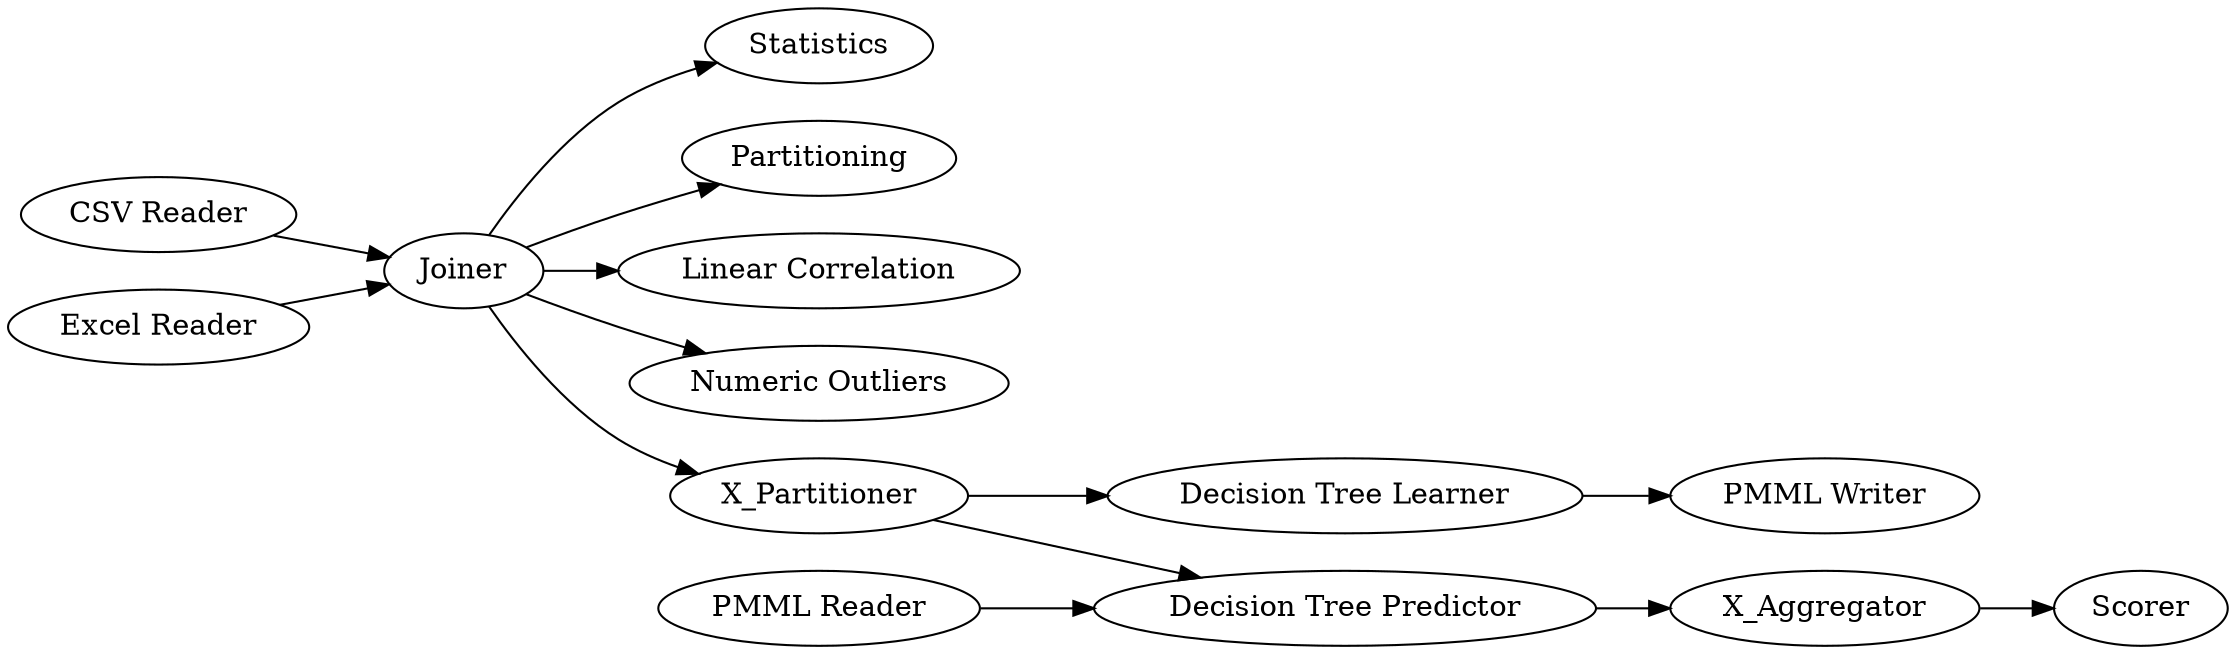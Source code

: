 digraph {
	"-1993739331615760065_1" [label="CSV Reader"]
	"-1993739331615760065_8" [label="Decision Tree Predictor"]
	"-1993739331615760065_3" [label=Joiner]
	"-1993739331615760065_6" [label=Partitioning]
	"-1993739331615760065_19" [label=X_Aggregator]
	"-1993739331615760065_9" [label="PMML Writer"]
	"-1993739331615760065_5" [label="Decision Tree Learner"]
	"-1993739331615760065_2" [label="Excel Reader"]
	"-1993739331615760065_10" [label=Scorer]
	"-1993739331615760065_15" [label="Linear Correlation"]
	"-1993739331615760065_16" [label="Numeric Outliers"]
	"-1993739331615760065_18" [label=X_Partitioner]
	"-1993739331615760065_14" [label=Statistics]
	"-1993739331615760065_11" [label="PMML Reader"]
	"-1993739331615760065_3" -> "-1993739331615760065_18"
	"-1993739331615760065_11" -> "-1993739331615760065_8"
	"-1993739331615760065_5" -> "-1993739331615760065_9"
	"-1993739331615760065_18" -> "-1993739331615760065_8"
	"-1993739331615760065_18" -> "-1993739331615760065_5"
	"-1993739331615760065_3" -> "-1993739331615760065_14"
	"-1993739331615760065_3" -> "-1993739331615760065_6"
	"-1993739331615760065_19" -> "-1993739331615760065_10"
	"-1993739331615760065_2" -> "-1993739331615760065_3"
	"-1993739331615760065_3" -> "-1993739331615760065_16"
	"-1993739331615760065_1" -> "-1993739331615760065_3"
	"-1993739331615760065_8" -> "-1993739331615760065_19"
	"-1993739331615760065_3" -> "-1993739331615760065_15"
	rankdir=LR
}
